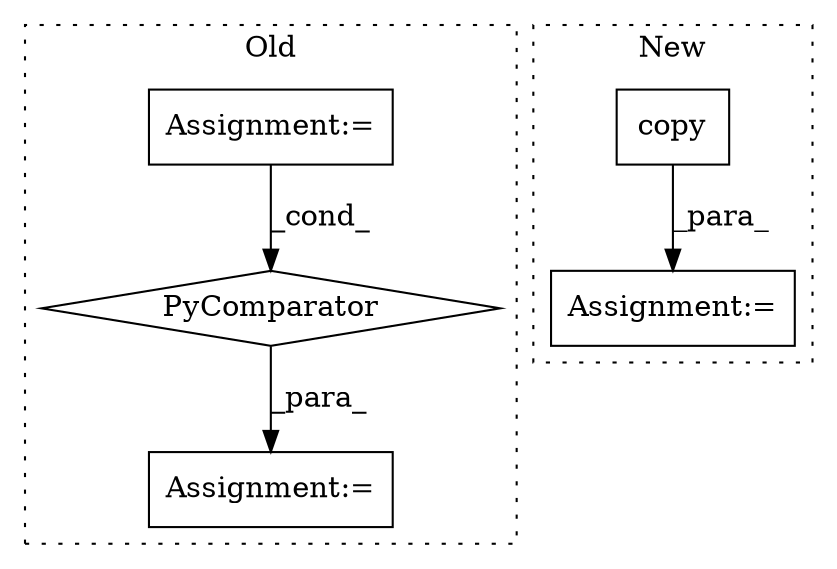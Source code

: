 digraph G {
subgraph cluster0 {
1 [label="PyComparator" a="113" s="2326" l="72" shape="diamond"];
3 [label="Assignment:=" a="7" s="2326" l="72" shape="box"];
5 [label="Assignment:=" a="7" s="2214" l="1" shape="box"];
label = "Old";
style="dotted";
}
subgraph cluster1 {
2 [label="copy" a="32" s="2274,2283" l="5,1" shape="box"];
4 [label="Assignment:=" a="7" s="2353" l="1" shape="box"];
label = "New";
style="dotted";
}
1 -> 5 [label="_para_"];
2 -> 4 [label="_para_"];
3 -> 1 [label="_cond_"];
}